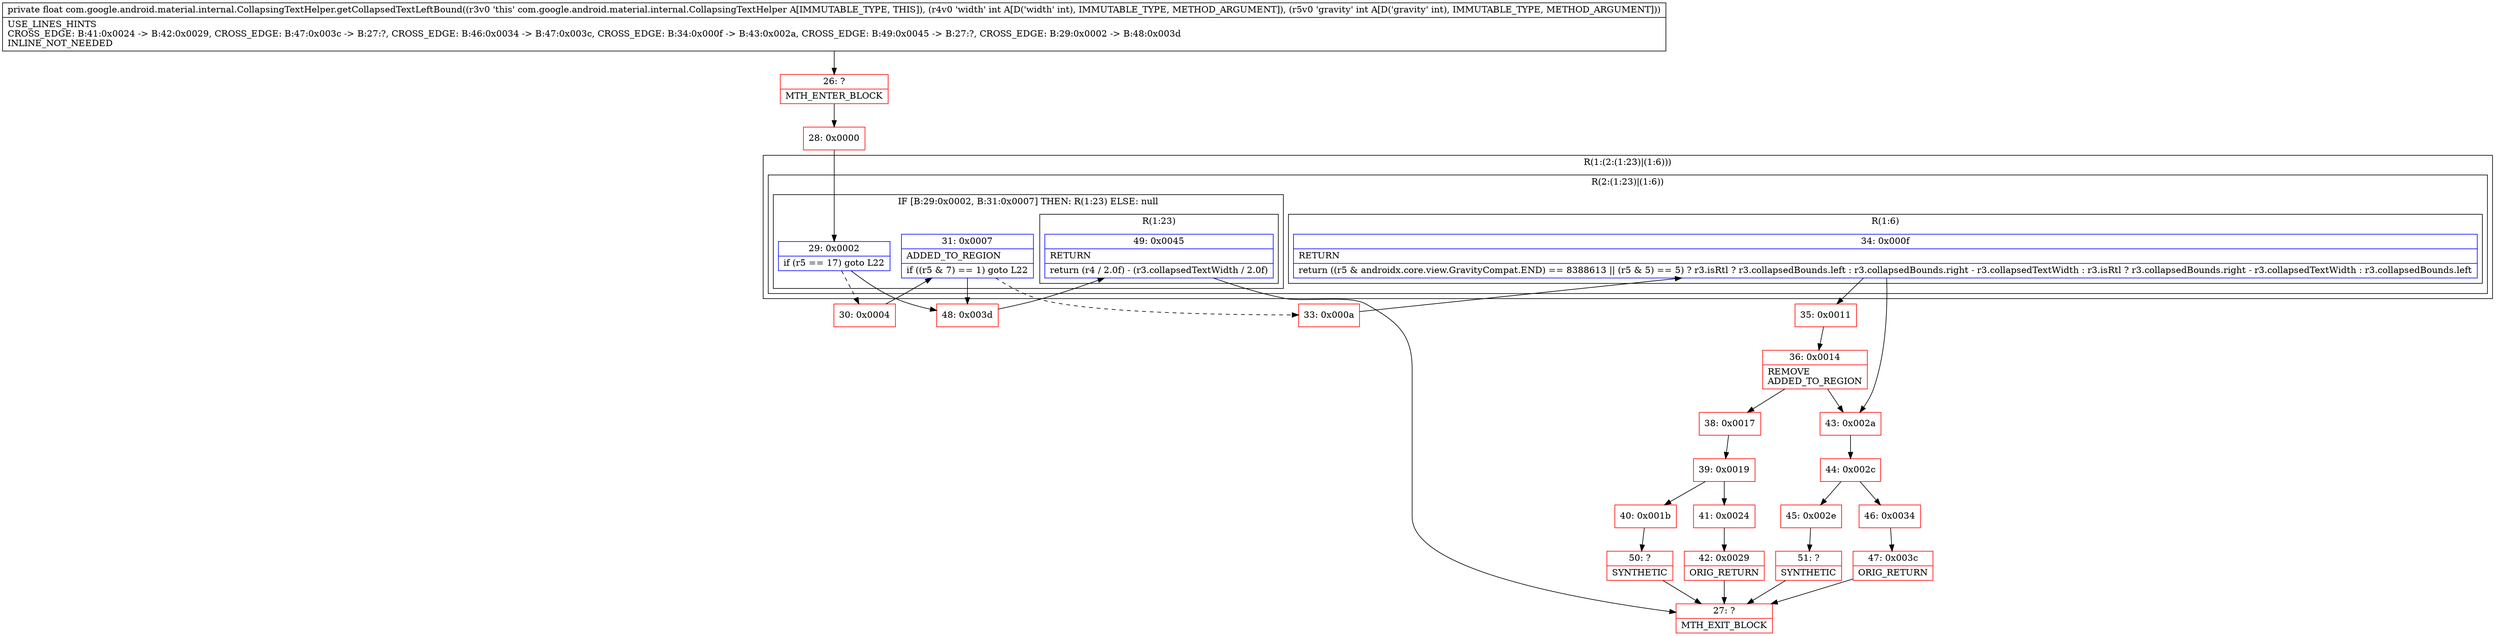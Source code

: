 digraph "CFG forcom.google.android.material.internal.CollapsingTextHelper.getCollapsedTextLeftBound(II)F" {
subgraph cluster_Region_1685539594 {
label = "R(1:(2:(1:23)|(1:6)))";
node [shape=record,color=blue];
subgraph cluster_Region_843959382 {
label = "R(2:(1:23)|(1:6))";
node [shape=record,color=blue];
subgraph cluster_IfRegion_19585141 {
label = "IF [B:29:0x0002, B:31:0x0007] THEN: R(1:23) ELSE: null";
node [shape=record,color=blue];
Node_29 [shape=record,label="{29\:\ 0x0002|if (r5 == 17) goto L22\l}"];
Node_31 [shape=record,label="{31\:\ 0x0007|ADDED_TO_REGION\l|if ((r5 & 7) == 1) goto L22\l}"];
subgraph cluster_Region_1122188904 {
label = "R(1:23)";
node [shape=record,color=blue];
Node_49 [shape=record,label="{49\:\ 0x0045|RETURN\l|return (r4 \/ 2.0f) \- (r3.collapsedTextWidth \/ 2.0f)\l}"];
}
}
subgraph cluster_Region_479334949 {
label = "R(1:6)";
node [shape=record,color=blue];
Node_34 [shape=record,label="{34\:\ 0x000f|RETURN\l|return ((r5 & androidx.core.view.GravityCompat.END) == 8388613 \|\| (r5 & 5) == 5) ? r3.isRtl ? r3.collapsedBounds.left : r3.collapsedBounds.right \- r3.collapsedTextWidth : r3.isRtl ? r3.collapsedBounds.right \- r3.collapsedTextWidth : r3.collapsedBounds.left\l}"];
}
}
}
Node_26 [shape=record,color=red,label="{26\:\ ?|MTH_ENTER_BLOCK\l}"];
Node_28 [shape=record,color=red,label="{28\:\ 0x0000}"];
Node_30 [shape=record,color=red,label="{30\:\ 0x0004}"];
Node_33 [shape=record,color=red,label="{33\:\ 0x000a}"];
Node_35 [shape=record,color=red,label="{35\:\ 0x0011}"];
Node_36 [shape=record,color=red,label="{36\:\ 0x0014|REMOVE\lADDED_TO_REGION\l}"];
Node_38 [shape=record,color=red,label="{38\:\ 0x0017}"];
Node_39 [shape=record,color=red,label="{39\:\ 0x0019}"];
Node_40 [shape=record,color=red,label="{40\:\ 0x001b}"];
Node_50 [shape=record,color=red,label="{50\:\ ?|SYNTHETIC\l}"];
Node_27 [shape=record,color=red,label="{27\:\ ?|MTH_EXIT_BLOCK\l}"];
Node_41 [shape=record,color=red,label="{41\:\ 0x0024}"];
Node_42 [shape=record,color=red,label="{42\:\ 0x0029|ORIG_RETURN\l}"];
Node_43 [shape=record,color=red,label="{43\:\ 0x002a}"];
Node_44 [shape=record,color=red,label="{44\:\ 0x002c}"];
Node_45 [shape=record,color=red,label="{45\:\ 0x002e}"];
Node_51 [shape=record,color=red,label="{51\:\ ?|SYNTHETIC\l}"];
Node_46 [shape=record,color=red,label="{46\:\ 0x0034}"];
Node_47 [shape=record,color=red,label="{47\:\ 0x003c|ORIG_RETURN\l}"];
Node_48 [shape=record,color=red,label="{48\:\ 0x003d}"];
MethodNode[shape=record,label="{private float com.google.android.material.internal.CollapsingTextHelper.getCollapsedTextLeftBound((r3v0 'this' com.google.android.material.internal.CollapsingTextHelper A[IMMUTABLE_TYPE, THIS]), (r4v0 'width' int A[D('width' int), IMMUTABLE_TYPE, METHOD_ARGUMENT]), (r5v0 'gravity' int A[D('gravity' int), IMMUTABLE_TYPE, METHOD_ARGUMENT]))  | USE_LINES_HINTS\lCROSS_EDGE: B:41:0x0024 \-\> B:42:0x0029, CROSS_EDGE: B:47:0x003c \-\> B:27:?, CROSS_EDGE: B:46:0x0034 \-\> B:47:0x003c, CROSS_EDGE: B:34:0x000f \-\> B:43:0x002a, CROSS_EDGE: B:49:0x0045 \-\> B:27:?, CROSS_EDGE: B:29:0x0002 \-\> B:48:0x003d\lINLINE_NOT_NEEDED\l}"];
MethodNode -> Node_26;Node_29 -> Node_30[style=dashed];
Node_29 -> Node_48;
Node_31 -> Node_33[style=dashed];
Node_31 -> Node_48;
Node_49 -> Node_27;
Node_34 -> Node_35;
Node_34 -> Node_43;
Node_26 -> Node_28;
Node_28 -> Node_29;
Node_30 -> Node_31;
Node_33 -> Node_34;
Node_35 -> Node_36;
Node_36 -> Node_38;
Node_36 -> Node_43;
Node_38 -> Node_39;
Node_39 -> Node_40;
Node_39 -> Node_41;
Node_40 -> Node_50;
Node_50 -> Node_27;
Node_41 -> Node_42;
Node_42 -> Node_27;
Node_43 -> Node_44;
Node_44 -> Node_45;
Node_44 -> Node_46;
Node_45 -> Node_51;
Node_51 -> Node_27;
Node_46 -> Node_47;
Node_47 -> Node_27;
Node_48 -> Node_49;
}

